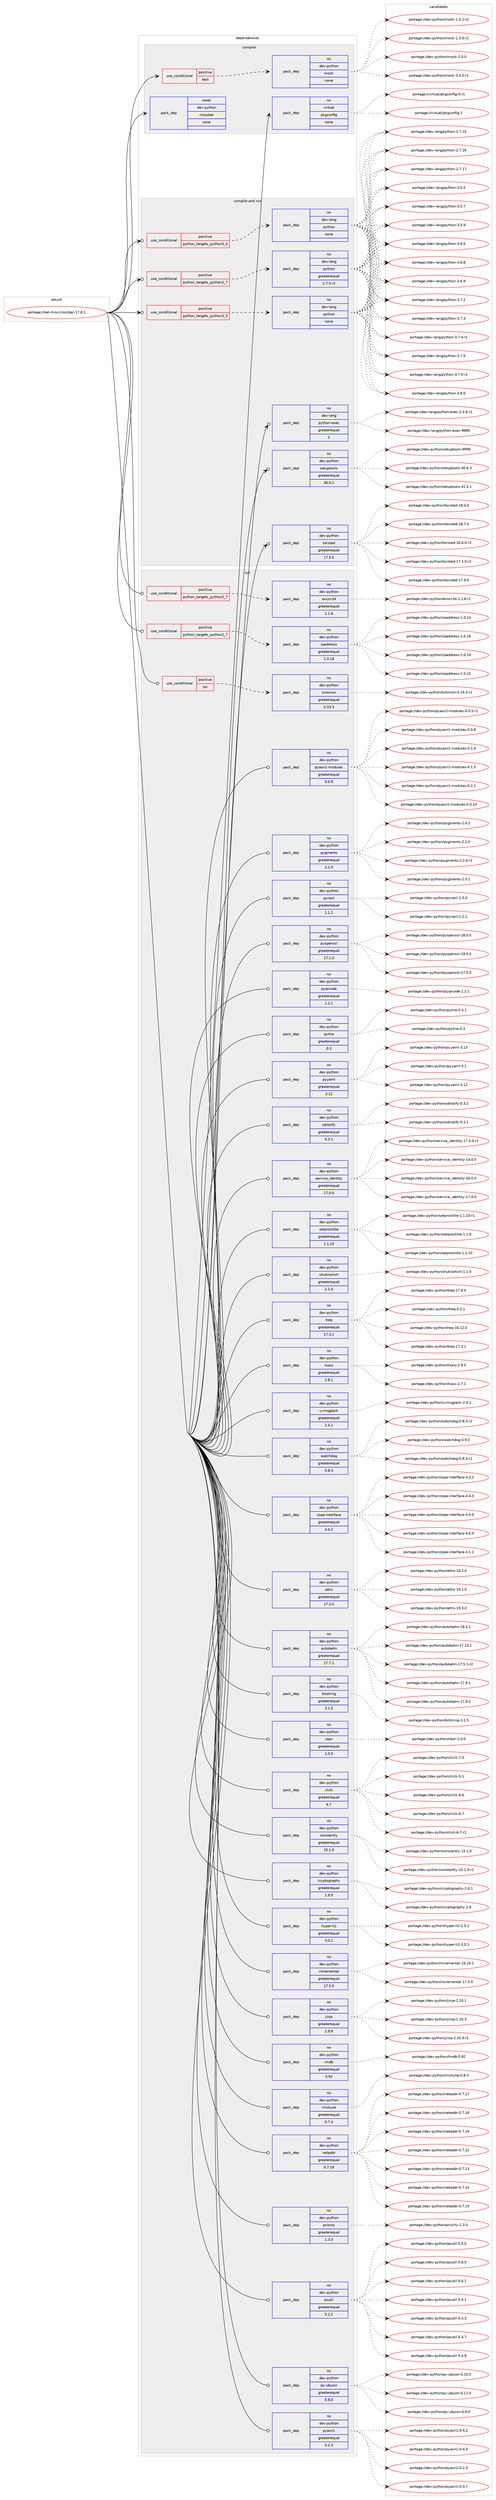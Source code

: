 digraph prolog {

# *************
# Graph options
# *************

newrank=true;
concentrate=true;
compound=true;
graph [rankdir=LR,fontname=Helvetica,fontsize=10,ranksep=1.5];#, ranksep=2.5, nodesep=0.2];
edge  [arrowhead=vee];
node  [fontname=Helvetica,fontsize=10];

# **********
# The ebuild
# **********

subgraph cluster_leftcol {
color=gray;
rank=same;
label=<<i>ebuild</i>>;
id [label="portage://net-misc/crossbar-17.8.1", color=red, width=4, href="../net-misc/crossbar-17.8.1.svg"];
}

# ****************
# The dependencies
# ****************

subgraph cluster_midcol {
color=gray;
label=<<i>dependencies</i>>;
subgraph cluster_compile {
fillcolor="#eeeeee";
style=filled;
label=<<i>compile</i>>;
subgraph cond91343 {
dependency364976 [label=<<TABLE BORDER="0" CELLBORDER="1" CELLSPACING="0" CELLPADDING="4"><TR><TD ROWSPAN="3" CELLPADDING="10">use_conditional</TD></TR><TR><TD>positive</TD></TR><TR><TD>test</TD></TR></TABLE>>, shape=none, color=red];
subgraph pack267543 {
dependency364977 [label=<<TABLE BORDER="0" CELLBORDER="1" CELLSPACING="0" CELLPADDING="4" WIDTH="220"><TR><TD ROWSPAN="6" CELLPADDING="30">pack_dep</TD></TR><TR><TD WIDTH="110">no</TD></TR><TR><TD>dev-python</TD></TR><TR><TD>mock</TD></TR><TR><TD>none</TD></TR><TR><TD></TD></TR></TABLE>>, shape=none, color=blue];
}
dependency364976:e -> dependency364977:w [weight=20,style="dashed",arrowhead="vee"];
}
id:e -> dependency364976:w [weight=20,style="solid",arrowhead="vee"];
subgraph pack267544 {
dependency364978 [label=<<TABLE BORDER="0" CELLBORDER="1" CELLSPACING="0" CELLPADDING="4" WIDTH="220"><TR><TD ROWSPAN="6" CELLPADDING="30">pack_dep</TD></TR><TR><TD WIDTH="110">no</TD></TR><TR><TD>virtual</TD></TR><TR><TD>pkgconfig</TD></TR><TR><TD>none</TD></TR><TR><TD></TD></TR></TABLE>>, shape=none, color=blue];
}
id:e -> dependency364978:w [weight=20,style="solid",arrowhead="vee"];
subgraph pack267545 {
dependency364979 [label=<<TABLE BORDER="0" CELLBORDER="1" CELLSPACING="0" CELLPADDING="4" WIDTH="220"><TR><TD ROWSPAN="6" CELLPADDING="30">pack_dep</TD></TR><TR><TD WIDTH="110">weak</TD></TR><TR><TD>dev-python</TD></TR><TR><TD>crossbar</TD></TR><TR><TD>none</TD></TR><TR><TD></TD></TR></TABLE>>, shape=none, color=blue];
}
id:e -> dependency364979:w [weight=20,style="solid",arrowhead="vee"];
}
subgraph cluster_compileandrun {
fillcolor="#eeeeee";
style=filled;
label=<<i>compile and run</i>>;
subgraph cond91344 {
dependency364980 [label=<<TABLE BORDER="0" CELLBORDER="1" CELLSPACING="0" CELLPADDING="4"><TR><TD ROWSPAN="3" CELLPADDING="10">use_conditional</TD></TR><TR><TD>positive</TD></TR><TR><TD>python_targets_python2_7</TD></TR></TABLE>>, shape=none, color=red];
subgraph pack267546 {
dependency364981 [label=<<TABLE BORDER="0" CELLBORDER="1" CELLSPACING="0" CELLPADDING="4" WIDTH="220"><TR><TD ROWSPAN="6" CELLPADDING="30">pack_dep</TD></TR><TR><TD WIDTH="110">no</TD></TR><TR><TD>dev-lang</TD></TR><TR><TD>python</TD></TR><TR><TD>greaterequal</TD></TR><TR><TD>2.7.5-r2</TD></TR></TABLE>>, shape=none, color=blue];
}
dependency364980:e -> dependency364981:w [weight=20,style="dashed",arrowhead="vee"];
}
id:e -> dependency364980:w [weight=20,style="solid",arrowhead="odotvee"];
subgraph cond91345 {
dependency364982 [label=<<TABLE BORDER="0" CELLBORDER="1" CELLSPACING="0" CELLPADDING="4"><TR><TD ROWSPAN="3" CELLPADDING="10">use_conditional</TD></TR><TR><TD>positive</TD></TR><TR><TD>python_targets_python3_5</TD></TR></TABLE>>, shape=none, color=red];
subgraph pack267547 {
dependency364983 [label=<<TABLE BORDER="0" CELLBORDER="1" CELLSPACING="0" CELLPADDING="4" WIDTH="220"><TR><TD ROWSPAN="6" CELLPADDING="30">pack_dep</TD></TR><TR><TD WIDTH="110">no</TD></TR><TR><TD>dev-lang</TD></TR><TR><TD>python</TD></TR><TR><TD>none</TD></TR><TR><TD></TD></TR></TABLE>>, shape=none, color=blue];
}
dependency364982:e -> dependency364983:w [weight=20,style="dashed",arrowhead="vee"];
}
id:e -> dependency364982:w [weight=20,style="solid",arrowhead="odotvee"];
subgraph cond91346 {
dependency364984 [label=<<TABLE BORDER="0" CELLBORDER="1" CELLSPACING="0" CELLPADDING="4"><TR><TD ROWSPAN="3" CELLPADDING="10">use_conditional</TD></TR><TR><TD>positive</TD></TR><TR><TD>python_targets_python3_6</TD></TR></TABLE>>, shape=none, color=red];
subgraph pack267548 {
dependency364985 [label=<<TABLE BORDER="0" CELLBORDER="1" CELLSPACING="0" CELLPADDING="4" WIDTH="220"><TR><TD ROWSPAN="6" CELLPADDING="30">pack_dep</TD></TR><TR><TD WIDTH="110">no</TD></TR><TR><TD>dev-lang</TD></TR><TR><TD>python</TD></TR><TR><TD>none</TD></TR><TR><TD></TD></TR></TABLE>>, shape=none, color=blue];
}
dependency364984:e -> dependency364985:w [weight=20,style="dashed",arrowhead="vee"];
}
id:e -> dependency364984:w [weight=20,style="solid",arrowhead="odotvee"];
subgraph pack267549 {
dependency364986 [label=<<TABLE BORDER="0" CELLBORDER="1" CELLSPACING="0" CELLPADDING="4" WIDTH="220"><TR><TD ROWSPAN="6" CELLPADDING="30">pack_dep</TD></TR><TR><TD WIDTH="110">no</TD></TR><TR><TD>dev-lang</TD></TR><TR><TD>python-exec</TD></TR><TR><TD>greaterequal</TD></TR><TR><TD>2</TD></TR></TABLE>>, shape=none, color=blue];
}
id:e -> dependency364986:w [weight=20,style="solid",arrowhead="odotvee"];
subgraph pack267550 {
dependency364987 [label=<<TABLE BORDER="0" CELLBORDER="1" CELLSPACING="0" CELLPADDING="4" WIDTH="220"><TR><TD ROWSPAN="6" CELLPADDING="30">pack_dep</TD></TR><TR><TD WIDTH="110">no</TD></TR><TR><TD>dev-python</TD></TR><TR><TD>setuptools</TD></TR><TR><TD>greaterequal</TD></TR><TR><TD>36.0.1</TD></TR></TABLE>>, shape=none, color=blue];
}
id:e -> dependency364987:w [weight=20,style="solid",arrowhead="odotvee"];
subgraph pack267551 {
dependency364988 [label=<<TABLE BORDER="0" CELLBORDER="1" CELLSPACING="0" CELLPADDING="4" WIDTH="220"><TR><TD ROWSPAN="6" CELLPADDING="30">pack_dep</TD></TR><TR><TD WIDTH="110">no</TD></TR><TR><TD>dev-python</TD></TR><TR><TD>twisted</TD></TR><TR><TD>greaterequal</TD></TR><TR><TD>17.5.0</TD></TR></TABLE>>, shape=none, color=blue];
}
id:e -> dependency364988:w [weight=20,style="solid",arrowhead="odotvee"];
}
subgraph cluster_run {
fillcolor="#eeeeee";
style=filled;
label=<<i>run</i>>;
subgraph cond91347 {
dependency364989 [label=<<TABLE BORDER="0" CELLBORDER="1" CELLSPACING="0" CELLPADDING="4"><TR><TD ROWSPAN="3" CELLPADDING="10">use_conditional</TD></TR><TR><TD>positive</TD></TR><TR><TD>python_targets_python2_7</TD></TR></TABLE>>, shape=none, color=red];
subgraph pack267552 {
dependency364990 [label=<<TABLE BORDER="0" CELLBORDER="1" CELLSPACING="0" CELLPADDING="4" WIDTH="220"><TR><TD ROWSPAN="6" CELLPADDING="30">pack_dep</TD></TR><TR><TD WIDTH="110">no</TD></TR><TR><TD>dev-python</TD></TR><TR><TD>enum34</TD></TR><TR><TD>greaterequal</TD></TR><TR><TD>1.1.6</TD></TR></TABLE>>, shape=none, color=blue];
}
dependency364989:e -> dependency364990:w [weight=20,style="dashed",arrowhead="vee"];
}
id:e -> dependency364989:w [weight=20,style="solid",arrowhead="odot"];
subgraph cond91348 {
dependency364991 [label=<<TABLE BORDER="0" CELLBORDER="1" CELLSPACING="0" CELLPADDING="4"><TR><TD ROWSPAN="3" CELLPADDING="10">use_conditional</TD></TR><TR><TD>positive</TD></TR><TR><TD>python_targets_python2_7</TD></TR></TABLE>>, shape=none, color=red];
subgraph pack267553 {
dependency364992 [label=<<TABLE BORDER="0" CELLBORDER="1" CELLSPACING="0" CELLPADDING="4" WIDTH="220"><TR><TD ROWSPAN="6" CELLPADDING="30">pack_dep</TD></TR><TR><TD WIDTH="110">no</TD></TR><TR><TD>dev-python</TD></TR><TR><TD>ipaddress</TD></TR><TR><TD>greaterequal</TD></TR><TR><TD>1.0.18</TD></TR></TABLE>>, shape=none, color=blue];
}
dependency364991:e -> dependency364992:w [weight=20,style="dashed",arrowhead="vee"];
}
id:e -> dependency364991:w [weight=20,style="solid",arrowhead="odot"];
subgraph cond91349 {
dependency364993 [label=<<TABLE BORDER="0" CELLBORDER="1" CELLSPACING="0" CELLPADDING="4"><TR><TD ROWSPAN="3" CELLPADDING="10">use_conditional</TD></TR><TR><TD>positive</TD></TR><TR><TD>tor</TD></TR></TABLE>>, shape=none, color=red];
subgraph pack267554 {
dependency364994 [label=<<TABLE BORDER="0" CELLBORDER="1" CELLSPACING="0" CELLPADDING="4" WIDTH="220"><TR><TD ROWSPAN="6" CELLPADDING="30">pack_dep</TD></TR><TR><TD WIDTH="110">no</TD></TR><TR><TD>dev-python</TD></TR><TR><TD>txtorcon</TD></TR><TR><TD>greaterequal</TD></TR><TR><TD>0.19.3</TD></TR></TABLE>>, shape=none, color=blue];
}
dependency364993:e -> dependency364994:w [weight=20,style="dashed",arrowhead="vee"];
}
id:e -> dependency364993:w [weight=20,style="solid",arrowhead="odot"];
subgraph pack267555 {
dependency364995 [label=<<TABLE BORDER="0" CELLBORDER="1" CELLSPACING="0" CELLPADDING="4" WIDTH="220"><TR><TD ROWSPAN="6" CELLPADDING="30">pack_dep</TD></TR><TR><TD WIDTH="110">no</TD></TR><TR><TD>dev-python</TD></TR><TR><TD>attrs</TD></TR><TR><TD>greaterequal</TD></TR><TR><TD>17.2.0</TD></TR></TABLE>>, shape=none, color=blue];
}
id:e -> dependency364995:w [weight=20,style="solid",arrowhead="odot"];
subgraph pack267556 {
dependency364996 [label=<<TABLE BORDER="0" CELLBORDER="1" CELLSPACING="0" CELLPADDING="4" WIDTH="220"><TR><TD ROWSPAN="6" CELLPADDING="30">pack_dep</TD></TR><TR><TD WIDTH="110">no</TD></TR><TR><TD>dev-python</TD></TR><TR><TD>autobahn</TD></TR><TR><TD>greaterequal</TD></TR><TR><TD>17.7.1</TD></TR></TABLE>>, shape=none, color=blue];
}
id:e -> dependency364996:w [weight=20,style="solid",arrowhead="odot"];
subgraph pack267557 {
dependency364997 [label=<<TABLE BORDER="0" CELLBORDER="1" CELLSPACING="0" CELLPADDING="4" WIDTH="220"><TR><TD ROWSPAN="6" CELLPADDING="30">pack_dep</TD></TR><TR><TD WIDTH="110">no</TD></TR><TR><TD>dev-python</TD></TR><TR><TD>bitstring</TD></TR><TR><TD>greaterequal</TD></TR><TR><TD>3.1.5</TD></TR></TABLE>>, shape=none, color=blue];
}
id:e -> dependency364997:w [weight=20,style="solid",arrowhead="odot"];
subgraph pack267558 {
dependency364998 [label=<<TABLE BORDER="0" CELLBORDER="1" CELLSPACING="0" CELLPADDING="4" WIDTH="220"><TR><TD ROWSPAN="6" CELLPADDING="30">pack_dep</TD></TR><TR><TD WIDTH="110">no</TD></TR><TR><TD>dev-python</TD></TR><TR><TD>cbor</TD></TR><TR><TD>greaterequal</TD></TR><TR><TD>1.0.0</TD></TR></TABLE>>, shape=none, color=blue];
}
id:e -> dependency364998:w [weight=20,style="solid",arrowhead="odot"];
subgraph pack267559 {
dependency364999 [label=<<TABLE BORDER="0" CELLBORDER="1" CELLSPACING="0" CELLPADDING="4" WIDTH="220"><TR><TD ROWSPAN="6" CELLPADDING="30">pack_dep</TD></TR><TR><TD WIDTH="110">no</TD></TR><TR><TD>dev-python</TD></TR><TR><TD>click</TD></TR><TR><TD>greaterequal</TD></TR><TR><TD>6.7</TD></TR></TABLE>>, shape=none, color=blue];
}
id:e -> dependency364999:w [weight=20,style="solid",arrowhead="odot"];
subgraph pack267560 {
dependency365000 [label=<<TABLE BORDER="0" CELLBORDER="1" CELLSPACING="0" CELLPADDING="4" WIDTH="220"><TR><TD ROWSPAN="6" CELLPADDING="30">pack_dep</TD></TR><TR><TD WIDTH="110">no</TD></TR><TR><TD>dev-python</TD></TR><TR><TD>constantly</TD></TR><TR><TD>greaterequal</TD></TR><TR><TD>15.1.0</TD></TR></TABLE>>, shape=none, color=blue];
}
id:e -> dependency365000:w [weight=20,style="solid",arrowhead="odot"];
subgraph pack267561 {
dependency365001 [label=<<TABLE BORDER="0" CELLBORDER="1" CELLSPACING="0" CELLPADDING="4" WIDTH="220"><TR><TD ROWSPAN="6" CELLPADDING="30">pack_dep</TD></TR><TR><TD WIDTH="110">no</TD></TR><TR><TD>dev-python</TD></TR><TR><TD>cryptography</TD></TR><TR><TD>greaterequal</TD></TR><TR><TD>1.9.0</TD></TR></TABLE>>, shape=none, color=blue];
}
id:e -> dependency365001:w [weight=20,style="solid",arrowhead="odot"];
subgraph pack267562 {
dependency365002 [label=<<TABLE BORDER="0" CELLBORDER="1" CELLSPACING="0" CELLPADDING="4" WIDTH="220"><TR><TD ROWSPAN="6" CELLPADDING="30">pack_dep</TD></TR><TR><TD WIDTH="110">no</TD></TR><TR><TD>dev-python</TD></TR><TR><TD>hyper-h2</TD></TR><TR><TD>greaterequal</TD></TR><TR><TD>3.0.1</TD></TR></TABLE>>, shape=none, color=blue];
}
id:e -> dependency365002:w [weight=20,style="solid",arrowhead="odot"];
subgraph pack267563 {
dependency365003 [label=<<TABLE BORDER="0" CELLBORDER="1" CELLSPACING="0" CELLPADDING="4" WIDTH="220"><TR><TD ROWSPAN="6" CELLPADDING="30">pack_dep</TD></TR><TR><TD WIDTH="110">no</TD></TR><TR><TD>dev-python</TD></TR><TR><TD>incremental</TD></TR><TR><TD>greaterequal</TD></TR><TR><TD>17.5.0</TD></TR></TABLE>>, shape=none, color=blue];
}
id:e -> dependency365003:w [weight=20,style="solid",arrowhead="odot"];
subgraph pack267564 {
dependency365004 [label=<<TABLE BORDER="0" CELLBORDER="1" CELLSPACING="0" CELLPADDING="4" WIDTH="220"><TR><TD ROWSPAN="6" CELLPADDING="30">pack_dep</TD></TR><TR><TD WIDTH="110">no</TD></TR><TR><TD>dev-python</TD></TR><TR><TD>jinja</TD></TR><TR><TD>greaterequal</TD></TR><TR><TD>2.9.6</TD></TR></TABLE>>, shape=none, color=blue];
}
id:e -> dependency365004:w [weight=20,style="solid",arrowhead="odot"];
subgraph pack267565 {
dependency365005 [label=<<TABLE BORDER="0" CELLBORDER="1" CELLSPACING="0" CELLPADDING="4" WIDTH="220"><TR><TD ROWSPAN="6" CELLPADDING="30">pack_dep</TD></TR><TR><TD WIDTH="110">no</TD></TR><TR><TD>dev-python</TD></TR><TR><TD>lmdb</TD></TR><TR><TD>greaterequal</TD></TR><TR><TD>0.92</TD></TR></TABLE>>, shape=none, color=blue];
}
id:e -> dependency365005:w [weight=20,style="solid",arrowhead="odot"];
subgraph pack267566 {
dependency365006 [label=<<TABLE BORDER="0" CELLBORDER="1" CELLSPACING="0" CELLPADDING="4" WIDTH="220"><TR><TD ROWSPAN="6" CELLPADDING="30">pack_dep</TD></TR><TR><TD WIDTH="110">no</TD></TR><TR><TD>dev-python</TD></TR><TR><TD>mistune</TD></TR><TR><TD>greaterequal</TD></TR><TR><TD>0.7.4</TD></TR></TABLE>>, shape=none, color=blue];
}
id:e -> dependency365006:w [weight=20,style="solid",arrowhead="odot"];
subgraph pack267567 {
dependency365007 [label=<<TABLE BORDER="0" CELLBORDER="1" CELLSPACING="0" CELLPADDING="4" WIDTH="220"><TR><TD ROWSPAN="6" CELLPADDING="30">pack_dep</TD></TR><TR><TD WIDTH="110">no</TD></TR><TR><TD>dev-python</TD></TR><TR><TD>netaddr</TD></TR><TR><TD>greaterequal</TD></TR><TR><TD>0.7.19</TD></TR></TABLE>>, shape=none, color=blue];
}
id:e -> dependency365007:w [weight=20,style="solid",arrowhead="odot"];
subgraph pack267568 {
dependency365008 [label=<<TABLE BORDER="0" CELLBORDER="1" CELLSPACING="0" CELLPADDING="4" WIDTH="220"><TR><TD ROWSPAN="6" CELLPADDING="30">pack_dep</TD></TR><TR><TD WIDTH="110">no</TD></TR><TR><TD>dev-python</TD></TR><TR><TD>priority</TD></TR><TR><TD>greaterequal</TD></TR><TR><TD>1.3.0</TD></TR></TABLE>>, shape=none, color=blue];
}
id:e -> dependency365008:w [weight=20,style="solid",arrowhead="odot"];
subgraph pack267569 {
dependency365009 [label=<<TABLE BORDER="0" CELLBORDER="1" CELLSPACING="0" CELLPADDING="4" WIDTH="220"><TR><TD ROWSPAN="6" CELLPADDING="30">pack_dep</TD></TR><TR><TD WIDTH="110">no</TD></TR><TR><TD>dev-python</TD></TR><TR><TD>psutil</TD></TR><TR><TD>greaterequal</TD></TR><TR><TD>5.2.2</TD></TR></TABLE>>, shape=none, color=blue];
}
id:e -> dependency365009:w [weight=20,style="solid",arrowhead="odot"];
subgraph pack267570 {
dependency365010 [label=<<TABLE BORDER="0" CELLBORDER="1" CELLSPACING="0" CELLPADDING="4" WIDTH="220"><TR><TD ROWSPAN="6" CELLPADDING="30">pack_dep</TD></TR><TR><TD WIDTH="110">no</TD></TR><TR><TD>dev-python</TD></TR><TR><TD>py-ubjson</TD></TR><TR><TD>greaterequal</TD></TR><TR><TD>0.9.0</TD></TR></TABLE>>, shape=none, color=blue];
}
id:e -> dependency365010:w [weight=20,style="solid",arrowhead="odot"];
subgraph pack267571 {
dependency365011 [label=<<TABLE BORDER="0" CELLBORDER="1" CELLSPACING="0" CELLPADDING="4" WIDTH="220"><TR><TD ROWSPAN="6" CELLPADDING="30">pack_dep</TD></TR><TR><TD WIDTH="110">no</TD></TR><TR><TD>dev-python</TD></TR><TR><TD>pyasn1</TD></TR><TR><TD>greaterequal</TD></TR><TR><TD>0.2.3</TD></TR></TABLE>>, shape=none, color=blue];
}
id:e -> dependency365011:w [weight=20,style="solid",arrowhead="odot"];
subgraph pack267572 {
dependency365012 [label=<<TABLE BORDER="0" CELLBORDER="1" CELLSPACING="0" CELLPADDING="4" WIDTH="220"><TR><TD ROWSPAN="6" CELLPADDING="30">pack_dep</TD></TR><TR><TD WIDTH="110">no</TD></TR><TR><TD>dev-python</TD></TR><TR><TD>pyasn1-modules</TD></TR><TR><TD>greaterequal</TD></TR><TR><TD>0.0.9</TD></TR></TABLE>>, shape=none, color=blue];
}
id:e -> dependency365012:w [weight=20,style="solid",arrowhead="odot"];
subgraph pack267573 {
dependency365013 [label=<<TABLE BORDER="0" CELLBORDER="1" CELLSPACING="0" CELLPADDING="4" WIDTH="220"><TR><TD ROWSPAN="6" CELLPADDING="30">pack_dep</TD></TR><TR><TD WIDTH="110">no</TD></TR><TR><TD>dev-python</TD></TR><TR><TD>pygments</TD></TR><TR><TD>greaterequal</TD></TR><TR><TD>2.2.0</TD></TR></TABLE>>, shape=none, color=blue];
}
id:e -> dependency365013:w [weight=20,style="solid",arrowhead="odot"];
subgraph pack267574 {
dependency365014 [label=<<TABLE BORDER="0" CELLBORDER="1" CELLSPACING="0" CELLPADDING="4" WIDTH="220"><TR><TD ROWSPAN="6" CELLPADDING="30">pack_dep</TD></TR><TR><TD WIDTH="110">no</TD></TR><TR><TD>dev-python</TD></TR><TR><TD>pynacl</TD></TR><TR><TD>greaterequal</TD></TR><TR><TD>1.1.2</TD></TR></TABLE>>, shape=none, color=blue];
}
id:e -> dependency365014:w [weight=20,style="solid",arrowhead="odot"];
subgraph pack267575 {
dependency365015 [label=<<TABLE BORDER="0" CELLBORDER="1" CELLSPACING="0" CELLPADDING="4" WIDTH="220"><TR><TD ROWSPAN="6" CELLPADDING="30">pack_dep</TD></TR><TR><TD WIDTH="110">no</TD></TR><TR><TD>dev-python</TD></TR><TR><TD>pyopenssl</TD></TR><TR><TD>greaterequal</TD></TR><TR><TD>17.1.0</TD></TR></TABLE>>, shape=none, color=blue];
}
id:e -> dependency365015:w [weight=20,style="solid",arrowhead="odot"];
subgraph pack267576 {
dependency365016 [label=<<TABLE BORDER="0" CELLBORDER="1" CELLSPACING="0" CELLPADDING="4" WIDTH="220"><TR><TD ROWSPAN="6" CELLPADDING="30">pack_dep</TD></TR><TR><TD WIDTH="110">no</TD></TR><TR><TD>dev-python</TD></TR><TR><TD>pyqrcode</TD></TR><TR><TD>greaterequal</TD></TR><TR><TD>1.2.1</TD></TR></TABLE>>, shape=none, color=blue];
}
id:e -> dependency365016:w [weight=20,style="solid",arrowhead="odot"];
subgraph pack267577 {
dependency365017 [label=<<TABLE BORDER="0" CELLBORDER="1" CELLSPACING="0" CELLPADDING="4" WIDTH="220"><TR><TD ROWSPAN="6" CELLPADDING="30">pack_dep</TD></TR><TR><TD WIDTH="110">no</TD></TR><TR><TD>dev-python</TD></TR><TR><TD>pytrie</TD></TR><TR><TD>greaterequal</TD></TR><TR><TD>0.3</TD></TR></TABLE>>, shape=none, color=blue];
}
id:e -> dependency365017:w [weight=20,style="solid",arrowhead="odot"];
subgraph pack267578 {
dependency365018 [label=<<TABLE BORDER="0" CELLBORDER="1" CELLSPACING="0" CELLPADDING="4" WIDTH="220"><TR><TD ROWSPAN="6" CELLPADDING="30">pack_dep</TD></TR><TR><TD WIDTH="110">no</TD></TR><TR><TD>dev-python</TD></TR><TR><TD>pyyaml</TD></TR><TR><TD>greaterequal</TD></TR><TR><TD>3.12</TD></TR></TABLE>>, shape=none, color=blue];
}
id:e -> dependency365018:w [weight=20,style="solid",arrowhead="odot"];
subgraph pack267579 {
dependency365019 [label=<<TABLE BORDER="0" CELLBORDER="1" CELLSPACING="0" CELLPADDING="4" WIDTH="220"><TR><TD ROWSPAN="6" CELLPADDING="30">pack_dep</TD></TR><TR><TD WIDTH="110">no</TD></TR><TR><TD>dev-python</TD></TR><TR><TD>sdnotify</TD></TR><TR><TD>greaterequal</TD></TR><TR><TD>0.3.1</TD></TR></TABLE>>, shape=none, color=blue];
}
id:e -> dependency365019:w [weight=20,style="solid",arrowhead="odot"];
subgraph pack267580 {
dependency365020 [label=<<TABLE BORDER="0" CELLBORDER="1" CELLSPACING="0" CELLPADDING="4" WIDTH="220"><TR><TD ROWSPAN="6" CELLPADDING="30">pack_dep</TD></TR><TR><TD WIDTH="110">no</TD></TR><TR><TD>dev-python</TD></TR><TR><TD>service_identity</TD></TR><TR><TD>greaterequal</TD></TR><TR><TD>17.0.0</TD></TR></TABLE>>, shape=none, color=blue];
}
id:e -> dependency365020:w [weight=20,style="solid",arrowhead="odot"];
subgraph pack267581 {
dependency365021 [label=<<TABLE BORDER="0" CELLBORDER="1" CELLSPACING="0" CELLPADDING="4" WIDTH="220"><TR><TD ROWSPAN="6" CELLPADDING="30">pack_dep</TD></TR><TR><TD WIDTH="110">no</TD></TR><TR><TD>dev-python</TD></TR><TR><TD>setproctitle</TD></TR><TR><TD>greaterequal</TD></TR><TR><TD>1.1.10</TD></TR></TABLE>>, shape=none, color=blue];
}
id:e -> dependency365021:w [weight=20,style="solid",arrowhead="odot"];
subgraph pack267582 {
dependency365022 [label=<<TABLE BORDER="0" CELLBORDER="1" CELLSPACING="0" CELLPADDING="4" WIDTH="220"><TR><TD ROWSPAN="6" CELLPADDING="30">pack_dep</TD></TR><TR><TD WIDTH="110">no</TD></TR><TR><TD>dev-python</TD></TR><TR><TD>shutilwhich</TD></TR><TR><TD>greaterequal</TD></TR><TR><TD>1.1.0</TD></TR></TABLE>>, shape=none, color=blue];
}
id:e -> dependency365022:w [weight=20,style="solid",arrowhead="odot"];
subgraph pack267583 {
dependency365023 [label=<<TABLE BORDER="0" CELLBORDER="1" CELLSPACING="0" CELLPADDING="4" WIDTH="220"><TR><TD ROWSPAN="6" CELLPADDING="30">pack_dep</TD></TR><TR><TD WIDTH="110">no</TD></TR><TR><TD>dev-python</TD></TR><TR><TD>treq</TD></TR><TR><TD>greaterequal</TD></TR><TR><TD>17.3.1</TD></TR></TABLE>>, shape=none, color=blue];
}
id:e -> dependency365023:w [weight=20,style="solid",arrowhead="odot"];
subgraph pack267584 {
dependency365024 [label=<<TABLE BORDER="0" CELLBORDER="1" CELLSPACING="0" CELLPADDING="4" WIDTH="220"><TR><TD ROWSPAN="6" CELLPADDING="30">pack_dep</TD></TR><TR><TD WIDTH="110">no</TD></TR><TR><TD>dev-python</TD></TR><TR><TD>txaio</TD></TR><TR><TD>greaterequal</TD></TR><TR><TD>2.8.1</TD></TR></TABLE>>, shape=none, color=blue];
}
id:e -> dependency365024:w [weight=20,style="solid",arrowhead="odot"];
subgraph pack267585 {
dependency365025 [label=<<TABLE BORDER="0" CELLBORDER="1" CELLSPACING="0" CELLPADDING="4" WIDTH="220"><TR><TD ROWSPAN="6" CELLPADDING="30">pack_dep</TD></TR><TR><TD WIDTH="110">no</TD></TR><TR><TD>dev-python</TD></TR><TR><TD>u-msgpack</TD></TR><TR><TD>greaterequal</TD></TR><TR><TD>2.4.1</TD></TR></TABLE>>, shape=none, color=blue];
}
id:e -> dependency365025:w [weight=20,style="solid",arrowhead="odot"];
subgraph pack267586 {
dependency365026 [label=<<TABLE BORDER="0" CELLBORDER="1" CELLSPACING="0" CELLPADDING="4" WIDTH="220"><TR><TD ROWSPAN="6" CELLPADDING="30">pack_dep</TD></TR><TR><TD WIDTH="110">no</TD></TR><TR><TD>dev-python</TD></TR><TR><TD>watchdog</TD></TR><TR><TD>greaterequal</TD></TR><TR><TD>0.8.3</TD></TR></TABLE>>, shape=none, color=blue];
}
id:e -> dependency365026:w [weight=20,style="solid",arrowhead="odot"];
subgraph pack267587 {
dependency365027 [label=<<TABLE BORDER="0" CELLBORDER="1" CELLSPACING="0" CELLPADDING="4" WIDTH="220"><TR><TD ROWSPAN="6" CELLPADDING="30">pack_dep</TD></TR><TR><TD WIDTH="110">no</TD></TR><TR><TD>dev-python</TD></TR><TR><TD>zope-interface</TD></TR><TR><TD>greaterequal</TD></TR><TR><TD>4.4.2</TD></TR></TABLE>>, shape=none, color=blue];
}
id:e -> dependency365027:w [weight=20,style="solid",arrowhead="odot"];
}
}

# **************
# The candidates
# **************

subgraph cluster_choices {
rank=same;
color=gray;
label=<<i>candidates</i>>;

subgraph choice267543 {
color=black;
nodesep=1;
choiceportage1001011184511212111610411111047109111991074549464846494511450 [label="portage://dev-python/mock-1.0.1-r2", color=red, width=4,href="../dev-python/mock-1.0.1-r2.svg"];
choiceportage1001011184511212111610411111047109111991074549465146484511450 [label="portage://dev-python/mock-1.3.0-r2", color=red, width=4,href="../dev-python/mock-1.3.0-r2.svg"];
choiceportage100101118451121211161041111104710911199107455046484648 [label="portage://dev-python/mock-2.0.0", color=red, width=4,href="../dev-python/mock-2.0.0.svg"];
choiceportage1001011184511212111610411111047109111991074551464846534511449 [label="portage://dev-python/mock-3.0.5-r1", color=red, width=4,href="../dev-python/mock-3.0.5-r1.svg"];
dependency364977:e -> choiceportage1001011184511212111610411111047109111991074549464846494511450:w [style=dotted,weight="100"];
dependency364977:e -> choiceportage1001011184511212111610411111047109111991074549465146484511450:w [style=dotted,weight="100"];
dependency364977:e -> choiceportage100101118451121211161041111104710911199107455046484648:w [style=dotted,weight="100"];
dependency364977:e -> choiceportage1001011184511212111610411111047109111991074551464846534511449:w [style=dotted,weight="100"];
}
subgraph choice267544 {
color=black;
nodesep=1;
choiceportage11810511411611797108471121071039911111010210510345484511449 [label="portage://virtual/pkgconfig-0-r1", color=red, width=4,href="../virtual/pkgconfig-0-r1.svg"];
choiceportage1181051141161179710847112107103991111101021051034549 [label="portage://virtual/pkgconfig-1", color=red, width=4,href="../virtual/pkgconfig-1.svg"];
dependency364978:e -> choiceportage11810511411611797108471121071039911111010210510345484511449:w [style=dotted,weight="100"];
dependency364978:e -> choiceportage1181051141161179710847112107103991111101021051034549:w [style=dotted,weight="100"];
}
subgraph choice267545 {
color=black;
nodesep=1;
}
subgraph choice267546 {
color=black;
nodesep=1;
choiceportage10010111845108971101034711212111610411111045504655464953 [label="portage://dev-lang/python-2.7.15", color=red, width=4,href="../dev-lang/python-2.7.15.svg"];
choiceportage10010111845108971101034711212111610411111045504655464954 [label="portage://dev-lang/python-2.7.16", color=red, width=4,href="../dev-lang/python-2.7.16.svg"];
choiceportage10010111845108971101034711212111610411111045504655464955 [label="portage://dev-lang/python-2.7.17", color=red, width=4,href="../dev-lang/python-2.7.17.svg"];
choiceportage100101118451089711010347112121116104111110455146534653 [label="portage://dev-lang/python-3.5.5", color=red, width=4,href="../dev-lang/python-3.5.5.svg"];
choiceportage100101118451089711010347112121116104111110455146534655 [label="portage://dev-lang/python-3.5.7", color=red, width=4,href="../dev-lang/python-3.5.7.svg"];
choiceportage100101118451089711010347112121116104111110455146534657 [label="portage://dev-lang/python-3.5.9", color=red, width=4,href="../dev-lang/python-3.5.9.svg"];
choiceportage100101118451089711010347112121116104111110455146544653 [label="portage://dev-lang/python-3.6.5", color=red, width=4,href="../dev-lang/python-3.6.5.svg"];
choiceportage100101118451089711010347112121116104111110455146544656 [label="portage://dev-lang/python-3.6.8", color=red, width=4,href="../dev-lang/python-3.6.8.svg"];
choiceportage100101118451089711010347112121116104111110455146544657 [label="portage://dev-lang/python-3.6.9", color=red, width=4,href="../dev-lang/python-3.6.9.svg"];
choiceportage100101118451089711010347112121116104111110455146554650 [label="portage://dev-lang/python-3.7.2", color=red, width=4,href="../dev-lang/python-3.7.2.svg"];
choiceportage100101118451089711010347112121116104111110455146554651 [label="portage://dev-lang/python-3.7.3", color=red, width=4,href="../dev-lang/python-3.7.3.svg"];
choiceportage1001011184510897110103471121211161041111104551465546524511449 [label="portage://dev-lang/python-3.7.4-r1", color=red, width=4,href="../dev-lang/python-3.7.4-r1.svg"];
choiceportage100101118451089711010347112121116104111110455146554653 [label="portage://dev-lang/python-3.7.5", color=red, width=4,href="../dev-lang/python-3.7.5.svg"];
choiceportage1001011184510897110103471121211161041111104551465546534511449 [label="portage://dev-lang/python-3.7.5-r1", color=red, width=4,href="../dev-lang/python-3.7.5-r1.svg"];
choiceportage100101118451089711010347112121116104111110455146564648 [label="portage://dev-lang/python-3.8.0", color=red, width=4,href="../dev-lang/python-3.8.0.svg"];
dependency364981:e -> choiceportage10010111845108971101034711212111610411111045504655464953:w [style=dotted,weight="100"];
dependency364981:e -> choiceportage10010111845108971101034711212111610411111045504655464954:w [style=dotted,weight="100"];
dependency364981:e -> choiceportage10010111845108971101034711212111610411111045504655464955:w [style=dotted,weight="100"];
dependency364981:e -> choiceportage100101118451089711010347112121116104111110455146534653:w [style=dotted,weight="100"];
dependency364981:e -> choiceportage100101118451089711010347112121116104111110455146534655:w [style=dotted,weight="100"];
dependency364981:e -> choiceportage100101118451089711010347112121116104111110455146534657:w [style=dotted,weight="100"];
dependency364981:e -> choiceportage100101118451089711010347112121116104111110455146544653:w [style=dotted,weight="100"];
dependency364981:e -> choiceportage100101118451089711010347112121116104111110455146544656:w [style=dotted,weight="100"];
dependency364981:e -> choiceportage100101118451089711010347112121116104111110455146544657:w [style=dotted,weight="100"];
dependency364981:e -> choiceportage100101118451089711010347112121116104111110455146554650:w [style=dotted,weight="100"];
dependency364981:e -> choiceportage100101118451089711010347112121116104111110455146554651:w [style=dotted,weight="100"];
dependency364981:e -> choiceportage1001011184510897110103471121211161041111104551465546524511449:w [style=dotted,weight="100"];
dependency364981:e -> choiceportage100101118451089711010347112121116104111110455146554653:w [style=dotted,weight="100"];
dependency364981:e -> choiceportage1001011184510897110103471121211161041111104551465546534511449:w [style=dotted,weight="100"];
dependency364981:e -> choiceportage100101118451089711010347112121116104111110455146564648:w [style=dotted,weight="100"];
}
subgraph choice267547 {
color=black;
nodesep=1;
choiceportage10010111845108971101034711212111610411111045504655464953 [label="portage://dev-lang/python-2.7.15", color=red, width=4,href="../dev-lang/python-2.7.15.svg"];
choiceportage10010111845108971101034711212111610411111045504655464954 [label="portage://dev-lang/python-2.7.16", color=red, width=4,href="../dev-lang/python-2.7.16.svg"];
choiceportage10010111845108971101034711212111610411111045504655464955 [label="portage://dev-lang/python-2.7.17", color=red, width=4,href="../dev-lang/python-2.7.17.svg"];
choiceportage100101118451089711010347112121116104111110455146534653 [label="portage://dev-lang/python-3.5.5", color=red, width=4,href="../dev-lang/python-3.5.5.svg"];
choiceportage100101118451089711010347112121116104111110455146534655 [label="portage://dev-lang/python-3.5.7", color=red, width=4,href="../dev-lang/python-3.5.7.svg"];
choiceportage100101118451089711010347112121116104111110455146534657 [label="portage://dev-lang/python-3.5.9", color=red, width=4,href="../dev-lang/python-3.5.9.svg"];
choiceportage100101118451089711010347112121116104111110455146544653 [label="portage://dev-lang/python-3.6.5", color=red, width=4,href="../dev-lang/python-3.6.5.svg"];
choiceportage100101118451089711010347112121116104111110455146544656 [label="portage://dev-lang/python-3.6.8", color=red, width=4,href="../dev-lang/python-3.6.8.svg"];
choiceportage100101118451089711010347112121116104111110455146544657 [label="portage://dev-lang/python-3.6.9", color=red, width=4,href="../dev-lang/python-3.6.9.svg"];
choiceportage100101118451089711010347112121116104111110455146554650 [label="portage://dev-lang/python-3.7.2", color=red, width=4,href="../dev-lang/python-3.7.2.svg"];
choiceportage100101118451089711010347112121116104111110455146554651 [label="portage://dev-lang/python-3.7.3", color=red, width=4,href="../dev-lang/python-3.7.3.svg"];
choiceportage1001011184510897110103471121211161041111104551465546524511449 [label="portage://dev-lang/python-3.7.4-r1", color=red, width=4,href="../dev-lang/python-3.7.4-r1.svg"];
choiceportage100101118451089711010347112121116104111110455146554653 [label="portage://dev-lang/python-3.7.5", color=red, width=4,href="../dev-lang/python-3.7.5.svg"];
choiceportage1001011184510897110103471121211161041111104551465546534511449 [label="portage://dev-lang/python-3.7.5-r1", color=red, width=4,href="../dev-lang/python-3.7.5-r1.svg"];
choiceportage100101118451089711010347112121116104111110455146564648 [label="portage://dev-lang/python-3.8.0", color=red, width=4,href="../dev-lang/python-3.8.0.svg"];
dependency364983:e -> choiceportage10010111845108971101034711212111610411111045504655464953:w [style=dotted,weight="100"];
dependency364983:e -> choiceportage10010111845108971101034711212111610411111045504655464954:w [style=dotted,weight="100"];
dependency364983:e -> choiceportage10010111845108971101034711212111610411111045504655464955:w [style=dotted,weight="100"];
dependency364983:e -> choiceportage100101118451089711010347112121116104111110455146534653:w [style=dotted,weight="100"];
dependency364983:e -> choiceportage100101118451089711010347112121116104111110455146534655:w [style=dotted,weight="100"];
dependency364983:e -> choiceportage100101118451089711010347112121116104111110455146534657:w [style=dotted,weight="100"];
dependency364983:e -> choiceportage100101118451089711010347112121116104111110455146544653:w [style=dotted,weight="100"];
dependency364983:e -> choiceportage100101118451089711010347112121116104111110455146544656:w [style=dotted,weight="100"];
dependency364983:e -> choiceportage100101118451089711010347112121116104111110455146544657:w [style=dotted,weight="100"];
dependency364983:e -> choiceportage100101118451089711010347112121116104111110455146554650:w [style=dotted,weight="100"];
dependency364983:e -> choiceportage100101118451089711010347112121116104111110455146554651:w [style=dotted,weight="100"];
dependency364983:e -> choiceportage1001011184510897110103471121211161041111104551465546524511449:w [style=dotted,weight="100"];
dependency364983:e -> choiceportage100101118451089711010347112121116104111110455146554653:w [style=dotted,weight="100"];
dependency364983:e -> choiceportage1001011184510897110103471121211161041111104551465546534511449:w [style=dotted,weight="100"];
dependency364983:e -> choiceportage100101118451089711010347112121116104111110455146564648:w [style=dotted,weight="100"];
}
subgraph choice267548 {
color=black;
nodesep=1;
choiceportage10010111845108971101034711212111610411111045504655464953 [label="portage://dev-lang/python-2.7.15", color=red, width=4,href="../dev-lang/python-2.7.15.svg"];
choiceportage10010111845108971101034711212111610411111045504655464954 [label="portage://dev-lang/python-2.7.16", color=red, width=4,href="../dev-lang/python-2.7.16.svg"];
choiceportage10010111845108971101034711212111610411111045504655464955 [label="portage://dev-lang/python-2.7.17", color=red, width=4,href="../dev-lang/python-2.7.17.svg"];
choiceportage100101118451089711010347112121116104111110455146534653 [label="portage://dev-lang/python-3.5.5", color=red, width=4,href="../dev-lang/python-3.5.5.svg"];
choiceportage100101118451089711010347112121116104111110455146534655 [label="portage://dev-lang/python-3.5.7", color=red, width=4,href="../dev-lang/python-3.5.7.svg"];
choiceportage100101118451089711010347112121116104111110455146534657 [label="portage://dev-lang/python-3.5.9", color=red, width=4,href="../dev-lang/python-3.5.9.svg"];
choiceportage100101118451089711010347112121116104111110455146544653 [label="portage://dev-lang/python-3.6.5", color=red, width=4,href="../dev-lang/python-3.6.5.svg"];
choiceportage100101118451089711010347112121116104111110455146544656 [label="portage://dev-lang/python-3.6.8", color=red, width=4,href="../dev-lang/python-3.6.8.svg"];
choiceportage100101118451089711010347112121116104111110455146544657 [label="portage://dev-lang/python-3.6.9", color=red, width=4,href="../dev-lang/python-3.6.9.svg"];
choiceportage100101118451089711010347112121116104111110455146554650 [label="portage://dev-lang/python-3.7.2", color=red, width=4,href="../dev-lang/python-3.7.2.svg"];
choiceportage100101118451089711010347112121116104111110455146554651 [label="portage://dev-lang/python-3.7.3", color=red, width=4,href="../dev-lang/python-3.7.3.svg"];
choiceportage1001011184510897110103471121211161041111104551465546524511449 [label="portage://dev-lang/python-3.7.4-r1", color=red, width=4,href="../dev-lang/python-3.7.4-r1.svg"];
choiceportage100101118451089711010347112121116104111110455146554653 [label="portage://dev-lang/python-3.7.5", color=red, width=4,href="../dev-lang/python-3.7.5.svg"];
choiceportage1001011184510897110103471121211161041111104551465546534511449 [label="portage://dev-lang/python-3.7.5-r1", color=red, width=4,href="../dev-lang/python-3.7.5-r1.svg"];
choiceportage100101118451089711010347112121116104111110455146564648 [label="portage://dev-lang/python-3.8.0", color=red, width=4,href="../dev-lang/python-3.8.0.svg"];
dependency364985:e -> choiceportage10010111845108971101034711212111610411111045504655464953:w [style=dotted,weight="100"];
dependency364985:e -> choiceportage10010111845108971101034711212111610411111045504655464954:w [style=dotted,weight="100"];
dependency364985:e -> choiceportage10010111845108971101034711212111610411111045504655464955:w [style=dotted,weight="100"];
dependency364985:e -> choiceportage100101118451089711010347112121116104111110455146534653:w [style=dotted,weight="100"];
dependency364985:e -> choiceportage100101118451089711010347112121116104111110455146534655:w [style=dotted,weight="100"];
dependency364985:e -> choiceportage100101118451089711010347112121116104111110455146534657:w [style=dotted,weight="100"];
dependency364985:e -> choiceportage100101118451089711010347112121116104111110455146544653:w [style=dotted,weight="100"];
dependency364985:e -> choiceportage100101118451089711010347112121116104111110455146544656:w [style=dotted,weight="100"];
dependency364985:e -> choiceportage100101118451089711010347112121116104111110455146544657:w [style=dotted,weight="100"];
dependency364985:e -> choiceportage100101118451089711010347112121116104111110455146554650:w [style=dotted,weight="100"];
dependency364985:e -> choiceportage100101118451089711010347112121116104111110455146554651:w [style=dotted,weight="100"];
dependency364985:e -> choiceportage1001011184510897110103471121211161041111104551465546524511449:w [style=dotted,weight="100"];
dependency364985:e -> choiceportage100101118451089711010347112121116104111110455146554653:w [style=dotted,weight="100"];
dependency364985:e -> choiceportage1001011184510897110103471121211161041111104551465546534511449:w [style=dotted,weight="100"];
dependency364985:e -> choiceportage100101118451089711010347112121116104111110455146564648:w [style=dotted,weight="100"];
}
subgraph choice267549 {
color=black;
nodesep=1;
choiceportage10010111845108971101034711212111610411111045101120101994550465246544511449 [label="portage://dev-lang/python-exec-2.4.6-r1", color=red, width=4,href="../dev-lang/python-exec-2.4.6-r1.svg"];
choiceportage10010111845108971101034711212111610411111045101120101994557575757 [label="portage://dev-lang/python-exec-9999", color=red, width=4,href="../dev-lang/python-exec-9999.svg"];
dependency364986:e -> choiceportage10010111845108971101034711212111610411111045101120101994550465246544511449:w [style=dotted,weight="100"];
dependency364986:e -> choiceportage10010111845108971101034711212111610411111045101120101994557575757:w [style=dotted,weight="100"];
}
subgraph choice267550 {
color=black;
nodesep=1;
choiceportage100101118451121211161041111104711510111611711211611111110811545524846544651 [label="portage://dev-python/setuptools-40.6.3", color=red, width=4,href="../dev-python/setuptools-40.6.3.svg"];
choiceportage100101118451121211161041111104711510111611711211611111110811545524946534649 [label="portage://dev-python/setuptools-41.5.1", color=red, width=4,href="../dev-python/setuptools-41.5.1.svg"];
choiceportage10010111845112121116104111110471151011161171121161111111081154557575757 [label="portage://dev-python/setuptools-9999", color=red, width=4,href="../dev-python/setuptools-9999.svg"];
dependency364987:e -> choiceportage100101118451121211161041111104711510111611711211611111110811545524846544651:w [style=dotted,weight="100"];
dependency364987:e -> choiceportage100101118451121211161041111104711510111611711211611111110811545524946534649:w [style=dotted,weight="100"];
dependency364987:e -> choiceportage10010111845112121116104111110471151011161171121161111111081154557575757:w [style=dotted,weight="100"];
}
subgraph choice267551 {
color=black;
nodesep=1;
choiceportage1001011184511212111610411111047116119105115116101100454954465446484511451 [label="portage://dev-python/twisted-16.6.0-r3", color=red, width=4,href="../dev-python/twisted-16.6.0-r3.svg"];
choiceportage1001011184511212111610411111047116119105115116101100454955464946484511450 [label="portage://dev-python/twisted-17.1.0-r2", color=red, width=4,href="../dev-python/twisted-17.1.0-r2.svg"];
choiceportage100101118451121211161041111104711611910511511610110045495546574648 [label="portage://dev-python/twisted-17.9.0", color=red, width=4,href="../dev-python/twisted-17.9.0.svg"];
choiceportage100101118451121211161041111104711611910511511610110045495646524648 [label="portage://dev-python/twisted-18.4.0", color=red, width=4,href="../dev-python/twisted-18.4.0.svg"];
choiceportage100101118451121211161041111104711611910511511610110045495646554648 [label="portage://dev-python/twisted-18.7.0", color=red, width=4,href="../dev-python/twisted-18.7.0.svg"];
dependency364988:e -> choiceportage1001011184511212111610411111047116119105115116101100454954465446484511451:w [style=dotted,weight="100"];
dependency364988:e -> choiceportage1001011184511212111610411111047116119105115116101100454955464946484511450:w [style=dotted,weight="100"];
dependency364988:e -> choiceportage100101118451121211161041111104711611910511511610110045495546574648:w [style=dotted,weight="100"];
dependency364988:e -> choiceportage100101118451121211161041111104711611910511511610110045495646524648:w [style=dotted,weight="100"];
dependency364988:e -> choiceportage100101118451121211161041111104711611910511511610110045495646554648:w [style=dotted,weight="100"];
}
subgraph choice267552 {
color=black;
nodesep=1;
choiceportage100101118451121211161041111104710111011710951524549464946544511449 [label="portage://dev-python/enum34-1.1.6-r1", color=red, width=4,href="../dev-python/enum34-1.1.6-r1.svg"];
dependency364990:e -> choiceportage100101118451121211161041111104710111011710951524549464946544511449:w [style=dotted,weight="100"];
}
subgraph choice267553 {
color=black;
nodesep=1;
choiceportage10010111845112121116104111110471051129710010011410111511545494648464952 [label="portage://dev-python/ipaddress-1.0.14", color=red, width=4,href="../dev-python/ipaddress-1.0.14.svg"];
choiceportage10010111845112121116104111110471051129710010011410111511545494648464956 [label="portage://dev-python/ipaddress-1.0.18", color=red, width=4,href="../dev-python/ipaddress-1.0.18.svg"];
choiceportage10010111845112121116104111110471051129710010011410111511545494648464957 [label="portage://dev-python/ipaddress-1.0.19", color=red, width=4,href="../dev-python/ipaddress-1.0.19.svg"];
choiceportage10010111845112121116104111110471051129710010011410111511545494648465050 [label="portage://dev-python/ipaddress-1.0.22", color=red, width=4,href="../dev-python/ipaddress-1.0.22.svg"];
dependency364992:e -> choiceportage10010111845112121116104111110471051129710010011410111511545494648464952:w [style=dotted,weight="100"];
dependency364992:e -> choiceportage10010111845112121116104111110471051129710010011410111511545494648464956:w [style=dotted,weight="100"];
dependency364992:e -> choiceportage10010111845112121116104111110471051129710010011410111511545494648464957:w [style=dotted,weight="100"];
dependency364992:e -> choiceportage10010111845112121116104111110471051129710010011410111511545494648465050:w [style=dotted,weight="100"];
}
subgraph choice267554 {
color=black;
nodesep=1;
choiceportage100101118451121211161041111104711612011611111499111110454846495746514511449 [label="portage://dev-python/txtorcon-0.19.3-r1", color=red, width=4,href="../dev-python/txtorcon-0.19.3-r1.svg"];
dependency364994:e -> choiceportage100101118451121211161041111104711612011611111499111110454846495746514511449:w [style=dotted,weight="100"];
}
subgraph choice267555 {
color=black;
nodesep=1;
choiceportage10010111845112121116104111110479711611611411545495646504648 [label="portage://dev-python/attrs-18.2.0", color=red, width=4,href="../dev-python/attrs-18.2.0.svg"];
choiceportage10010111845112121116104111110479711611611411545495746494648 [label="portage://dev-python/attrs-19.1.0", color=red, width=4,href="../dev-python/attrs-19.1.0.svg"];
choiceportage10010111845112121116104111110479711611611411545495746514648 [label="portage://dev-python/attrs-19.3.0", color=red, width=4,href="../dev-python/attrs-19.3.0.svg"];
dependency364995:e -> choiceportage10010111845112121116104111110479711611611411545495646504648:w [style=dotted,weight="100"];
dependency364995:e -> choiceportage10010111845112121116104111110479711611611411545495746494648:w [style=dotted,weight="100"];
dependency364995:e -> choiceportage10010111845112121116104111110479711611611411545495746514648:w [style=dotted,weight="100"];
}
subgraph choice267556 {
color=black;
nodesep=1;
choiceportage10010111845112121116104111110479711711611198971041104549554649484649 [label="portage://dev-python/autobahn-17.10.1", color=red, width=4,href="../dev-python/autobahn-17.10.1.svg"];
choiceportage1001011184511212111610411111047971171161119897104110454955465346494511450 [label="portage://dev-python/autobahn-17.5.1-r2", color=red, width=4,href="../dev-python/autobahn-17.5.1-r2.svg"];
choiceportage100101118451121211161041111104797117116111989710411045495546574649 [label="portage://dev-python/autobahn-17.9.1", color=red, width=4,href="../dev-python/autobahn-17.9.1.svg"];
choiceportage100101118451121211161041111104797117116111989710411045495546574650 [label="portage://dev-python/autobahn-17.9.2", color=red, width=4,href="../dev-python/autobahn-17.9.2.svg"];
choiceportage100101118451121211161041111104797117116111989710411045495646514649 [label="portage://dev-python/autobahn-18.3.1", color=red, width=4,href="../dev-python/autobahn-18.3.1.svg"];
dependency364996:e -> choiceportage10010111845112121116104111110479711711611198971041104549554649484649:w [style=dotted,weight="100"];
dependency364996:e -> choiceportage1001011184511212111610411111047971171161119897104110454955465346494511450:w [style=dotted,weight="100"];
dependency364996:e -> choiceportage100101118451121211161041111104797117116111989710411045495546574649:w [style=dotted,weight="100"];
dependency364996:e -> choiceportage100101118451121211161041111104797117116111989710411045495546574650:w [style=dotted,weight="100"];
dependency364996:e -> choiceportage100101118451121211161041111104797117116111989710411045495646514649:w [style=dotted,weight="100"];
}
subgraph choice267557 {
color=black;
nodesep=1;
choiceportage100101118451121211161041111104798105116115116114105110103455146494653 [label="portage://dev-python/bitstring-3.1.5", color=red, width=4,href="../dev-python/bitstring-3.1.5.svg"];
dependency364997:e -> choiceportage100101118451121211161041111104798105116115116114105110103455146494653:w [style=dotted,weight="100"];
}
subgraph choice267558 {
color=black;
nodesep=1;
choiceportage10010111845112121116104111110479998111114454946484648 [label="portage://dev-python/cbor-1.0.0", color=red, width=4,href="../dev-python/cbor-1.0.0.svg"];
dependency364998:e -> choiceportage10010111845112121116104111110479998111114454946484648:w [style=dotted,weight="100"];
}
subgraph choice267559 {
color=black;
nodesep=1;
choiceportage1001011184511212111610411111047991081059910745534649 [label="portage://dev-python/click-5.1", color=red, width=4,href="../dev-python/click-5.1.svg"];
choiceportage1001011184511212111610411111047991081059910745544654 [label="portage://dev-python/click-6.6", color=red, width=4,href="../dev-python/click-6.6.svg"];
choiceportage1001011184511212111610411111047991081059910745544655 [label="portage://dev-python/click-6.7", color=red, width=4,href="../dev-python/click-6.7.svg"];
choiceportage10010111845112121116104111110479910810599107455446554511449 [label="portage://dev-python/click-6.7-r1", color=red, width=4,href="../dev-python/click-6.7-r1.svg"];
choiceportage1001011184511212111610411111047991081059910745554648 [label="portage://dev-python/click-7.0", color=red, width=4,href="../dev-python/click-7.0.svg"];
dependency364999:e -> choiceportage1001011184511212111610411111047991081059910745534649:w [style=dotted,weight="100"];
dependency364999:e -> choiceportage1001011184511212111610411111047991081059910745544654:w [style=dotted,weight="100"];
dependency364999:e -> choiceportage1001011184511212111610411111047991081059910745544655:w [style=dotted,weight="100"];
dependency364999:e -> choiceportage10010111845112121116104111110479910810599107455446554511449:w [style=dotted,weight="100"];
dependency364999:e -> choiceportage1001011184511212111610411111047991081059910745554648:w [style=dotted,weight="100"];
}
subgraph choice267560 {
color=black;
nodesep=1;
choiceportage1001011184511212111610411111047991111101151169711011610812145495346494648 [label="portage://dev-python/constantly-15.1.0", color=red, width=4,href="../dev-python/constantly-15.1.0.svg"];
choiceportage10010111845112121116104111110479911111011511697110116108121454953464946484511449 [label="portage://dev-python/constantly-15.1.0-r1", color=red, width=4,href="../dev-python/constantly-15.1.0-r1.svg"];
dependency365000:e -> choiceportage1001011184511212111610411111047991111101151169711011610812145495346494648:w [style=dotted,weight="100"];
dependency365000:e -> choiceportage10010111845112121116104111110479911111011511697110116108121454953464946484511449:w [style=dotted,weight="100"];
}
subgraph choice267561 {
color=black;
nodesep=1;
choiceportage10010111845112121116104111110479911412111211611110311497112104121455046544649 [label="portage://dev-python/cryptography-2.6.1", color=red, width=4,href="../dev-python/cryptography-2.6.1.svg"];
choiceportage1001011184511212111610411111047991141211121161111031149711210412145504656 [label="portage://dev-python/cryptography-2.8", color=red, width=4,href="../dev-python/cryptography-2.8.svg"];
dependency365001:e -> choiceportage10010111845112121116104111110479911412111211611110311497112104121455046544649:w [style=dotted,weight="100"];
dependency365001:e -> choiceportage1001011184511212111610411111047991141211121161111031149711210412145504656:w [style=dotted,weight="100"];
}
subgraph choice267562 {
color=black;
nodesep=1;
choiceportage10010111845112121116104111110471041211121011144510450455046534649 [label="portage://dev-python/hyper-h2-2.5.1", color=red, width=4,href="../dev-python/hyper-h2-2.5.1.svg"];
choiceportage10010111845112121116104111110471041211121011144510450455146484649 [label="portage://dev-python/hyper-h2-3.0.1", color=red, width=4,href="../dev-python/hyper-h2-3.0.1.svg"];
dependency365002:e -> choiceportage10010111845112121116104111110471041211121011144510450455046534649:w [style=dotted,weight="100"];
dependency365002:e -> choiceportage10010111845112121116104111110471041211121011144510450455146484649:w [style=dotted,weight="100"];
}
subgraph choice267563 {
color=black;
nodesep=1;
choiceportage100101118451121211161041111104710511099114101109101110116971084549544649484649 [label="portage://dev-python/incremental-16.10.1", color=red, width=4,href="../dev-python/incremental-16.10.1.svg"];
choiceportage1001011184511212111610411111047105110991141011091011101169710845495546534648 [label="portage://dev-python/incremental-17.5.0", color=red, width=4,href="../dev-python/incremental-17.5.0.svg"];
dependency365003:e -> choiceportage100101118451121211161041111104710511099114101109101110116971084549544649484649:w [style=dotted,weight="100"];
dependency365003:e -> choiceportage1001011184511212111610411111047105110991141011091011101169710845495546534648:w [style=dotted,weight="100"];
}
subgraph choice267564 {
color=black;
nodesep=1;
choiceportage10010111845112121116104111110471061051101069745504649484649 [label="portage://dev-python/jinja-2.10.1", color=red, width=4,href="../dev-python/jinja-2.10.1.svg"];
choiceportage10010111845112121116104111110471061051101069745504649484651 [label="portage://dev-python/jinja-2.10.3", color=red, width=4,href="../dev-python/jinja-2.10.3.svg"];
choiceportage100101118451121211161041111104710610511010697455046494846514511449 [label="portage://dev-python/jinja-2.10.3-r1", color=red, width=4,href="../dev-python/jinja-2.10.3-r1.svg"];
dependency365004:e -> choiceportage10010111845112121116104111110471061051101069745504649484649:w [style=dotted,weight="100"];
dependency365004:e -> choiceportage10010111845112121116104111110471061051101069745504649484651:w [style=dotted,weight="100"];
dependency365004:e -> choiceportage100101118451121211161041111104710610511010697455046494846514511449:w [style=dotted,weight="100"];
}
subgraph choice267565 {
color=black;
nodesep=1;
choiceportage1001011184511212111610411111047108109100984548465750 [label="portage://dev-python/lmdb-0.92", color=red, width=4,href="../dev-python/lmdb-0.92.svg"];
dependency365005:e -> choiceportage1001011184511212111610411111047108109100984548465750:w [style=dotted,weight="100"];
}
subgraph choice267566 {
color=black;
nodesep=1;
choiceportage1001011184511212111610411111047109105115116117110101454846564651 [label="portage://dev-python/mistune-0.8.3", color=red, width=4,href="../dev-python/mistune-0.8.3.svg"];
dependency365006:e -> choiceportage1001011184511212111610411111047109105115116117110101454846564651:w [style=dotted,weight="100"];
}
subgraph choice267567 {
color=black;
nodesep=1;
choiceportage10010111845112121116104111110471101011169710010011445484655464950 [label="portage://dev-python/netaddr-0.7.12", color=red, width=4,href="../dev-python/netaddr-0.7.12.svg"];
choiceportage10010111845112121116104111110471101011169710010011445484655464951 [label="portage://dev-python/netaddr-0.7.13", color=red, width=4,href="../dev-python/netaddr-0.7.13.svg"];
choiceportage10010111845112121116104111110471101011169710010011445484655464952 [label="portage://dev-python/netaddr-0.7.14", color=red, width=4,href="../dev-python/netaddr-0.7.14.svg"];
choiceportage10010111845112121116104111110471101011169710010011445484655464953 [label="portage://dev-python/netaddr-0.7.15", color=red, width=4,href="../dev-python/netaddr-0.7.15.svg"];
choiceportage10010111845112121116104111110471101011169710010011445484655464955 [label="portage://dev-python/netaddr-0.7.17", color=red, width=4,href="../dev-python/netaddr-0.7.17.svg"];
choiceportage10010111845112121116104111110471101011169710010011445484655464956 [label="portage://dev-python/netaddr-0.7.18", color=red, width=4,href="../dev-python/netaddr-0.7.18.svg"];
choiceportage10010111845112121116104111110471101011169710010011445484655464957 [label="portage://dev-python/netaddr-0.7.19", color=red, width=4,href="../dev-python/netaddr-0.7.19.svg"];
dependency365007:e -> choiceportage10010111845112121116104111110471101011169710010011445484655464950:w [style=dotted,weight="100"];
dependency365007:e -> choiceportage10010111845112121116104111110471101011169710010011445484655464951:w [style=dotted,weight="100"];
dependency365007:e -> choiceportage10010111845112121116104111110471101011169710010011445484655464952:w [style=dotted,weight="100"];
dependency365007:e -> choiceportage10010111845112121116104111110471101011169710010011445484655464953:w [style=dotted,weight="100"];
dependency365007:e -> choiceportage10010111845112121116104111110471101011169710010011445484655464955:w [style=dotted,weight="100"];
dependency365007:e -> choiceportage10010111845112121116104111110471101011169710010011445484655464956:w [style=dotted,weight="100"];
dependency365007:e -> choiceportage10010111845112121116104111110471101011169710010011445484655464957:w [style=dotted,weight="100"];
}
subgraph choice267568 {
color=black;
nodesep=1;
choiceportage1001011184511212111610411111047112114105111114105116121454946514648 [label="portage://dev-python/priority-1.3.0", color=red, width=4,href="../dev-python/priority-1.3.0.svg"];
dependency365008:e -> choiceportage1001011184511212111610411111047112114105111114105116121454946514648:w [style=dotted,weight="100"];
}
subgraph choice267569 {
color=black;
nodesep=1;
choiceportage1001011184511212111610411111047112115117116105108455346524649 [label="portage://dev-python/psutil-5.4.1", color=red, width=4,href="../dev-python/psutil-5.4.1.svg"];
choiceportage1001011184511212111610411111047112115117116105108455346524651 [label="portage://dev-python/psutil-5.4.3", color=red, width=4,href="../dev-python/psutil-5.4.3.svg"];
choiceportage1001011184511212111610411111047112115117116105108455346524655 [label="portage://dev-python/psutil-5.4.7", color=red, width=4,href="../dev-python/psutil-5.4.7.svg"];
choiceportage1001011184511212111610411111047112115117116105108455346524656 [label="portage://dev-python/psutil-5.4.8", color=red, width=4,href="../dev-python/psutil-5.4.8.svg"];
choiceportage1001011184511212111610411111047112115117116105108455346534648 [label="portage://dev-python/psutil-5.5.0", color=red, width=4,href="../dev-python/psutil-5.5.0.svg"];
choiceportage1001011184511212111610411111047112115117116105108455346544648 [label="portage://dev-python/psutil-5.6.0", color=red, width=4,href="../dev-python/psutil-5.6.0.svg"];
choiceportage1001011184511212111610411111047112115117116105108455346544649 [label="portage://dev-python/psutil-5.6.1", color=red, width=4,href="../dev-python/psutil-5.6.1.svg"];
dependency365009:e -> choiceportage1001011184511212111610411111047112115117116105108455346524649:w [style=dotted,weight="100"];
dependency365009:e -> choiceportage1001011184511212111610411111047112115117116105108455346524651:w [style=dotted,weight="100"];
dependency365009:e -> choiceportage1001011184511212111610411111047112115117116105108455346524655:w [style=dotted,weight="100"];
dependency365009:e -> choiceportage1001011184511212111610411111047112115117116105108455346524656:w [style=dotted,weight="100"];
dependency365009:e -> choiceportage1001011184511212111610411111047112115117116105108455346534648:w [style=dotted,weight="100"];
dependency365009:e -> choiceportage1001011184511212111610411111047112115117116105108455346544648:w [style=dotted,weight="100"];
dependency365009:e -> choiceportage1001011184511212111610411111047112115117116105108455346544649:w [style=dotted,weight="100"];
}
subgraph choice267570 {
color=black;
nodesep=1;
choiceportage1001011184511212111610411111047112121451179810611511111045484649484648 [label="portage://dev-python/py-ubjson-0.10.0", color=red, width=4,href="../dev-python/py-ubjson-0.10.0.svg"];
choiceportage1001011184511212111610411111047112121451179810611511111045484649494648 [label="portage://dev-python/py-ubjson-0.11.0", color=red, width=4,href="../dev-python/py-ubjson-0.11.0.svg"];
choiceportage10010111845112121116104111110471121214511798106115111110454846574648 [label="portage://dev-python/py-ubjson-0.9.0", color=red, width=4,href="../dev-python/py-ubjson-0.9.0.svg"];
dependency365010:e -> choiceportage1001011184511212111610411111047112121451179810611511111045484649484648:w [style=dotted,weight="100"];
dependency365010:e -> choiceportage1001011184511212111610411111047112121451179810611511111045484649494648:w [style=dotted,weight="100"];
dependency365010:e -> choiceportage10010111845112121116104111110471121214511798106115111110454846574648:w [style=dotted,weight="100"];
}
subgraph choice267571 {
color=black;
nodesep=1;
choiceportage10010111845112121116104111110471121219711511049454846504651 [label="portage://dev-python/pyasn1-0.2.3", color=red, width=4,href="../dev-python/pyasn1-0.2.3.svg"];
choiceportage10010111845112121116104111110471121219711511049454846514655 [label="portage://dev-python/pyasn1-0.3.7", color=red, width=4,href="../dev-python/pyasn1-0.3.7.svg"];
choiceportage10010111845112121116104111110471121219711511049454846524650 [label="portage://dev-python/pyasn1-0.4.2", color=red, width=4,href="../dev-python/pyasn1-0.4.2.svg"];
choiceportage10010111845112121116104111110471121219711511049454846524651 [label="portage://dev-python/pyasn1-0.4.3", color=red, width=4,href="../dev-python/pyasn1-0.4.3.svg"];
dependency365011:e -> choiceportage10010111845112121116104111110471121219711511049454846504651:w [style=dotted,weight="100"];
dependency365011:e -> choiceportage10010111845112121116104111110471121219711511049454846514655:w [style=dotted,weight="100"];
dependency365011:e -> choiceportage10010111845112121116104111110471121219711511049454846524650:w [style=dotted,weight="100"];
dependency365011:e -> choiceportage10010111845112121116104111110471121219711511049454846524651:w [style=dotted,weight="100"];
}
subgraph choice267572 {
color=black;
nodesep=1;
choiceportage100101118451121211161041111104711212197115110494510911110011710810111545484648464948 [label="portage://dev-python/pyasn1-modules-0.0.10", color=red, width=4,href="../dev-python/pyasn1-modules-0.0.10.svg"];
choiceportage10010111845112121116104111110471121219711511049451091111001171081011154548464846534511449 [label="portage://dev-python/pyasn1-modules-0.0.5-r1", color=red, width=4,href="../dev-python/pyasn1-modules-0.0.5-r1.svg"];
choiceportage1001011184511212111610411111047112121971151104945109111100117108101115454846484656 [label="portage://dev-python/pyasn1-modules-0.0.8", color=red, width=4,href="../dev-python/pyasn1-modules-0.0.8.svg"];
choiceportage1001011184511212111610411111047112121971151104945109111100117108101115454846494652 [label="portage://dev-python/pyasn1-modules-0.1.4", color=red, width=4,href="../dev-python/pyasn1-modules-0.1.4.svg"];
choiceportage1001011184511212111610411111047112121971151104945109111100117108101115454846494653 [label="portage://dev-python/pyasn1-modules-0.1.5", color=red, width=4,href="../dev-python/pyasn1-modules-0.1.5.svg"];
choiceportage1001011184511212111610411111047112121971151104945109111100117108101115454846504649 [label="portage://dev-python/pyasn1-modules-0.2.1", color=red, width=4,href="../dev-python/pyasn1-modules-0.2.1.svg"];
dependency365012:e -> choiceportage100101118451121211161041111104711212197115110494510911110011710810111545484648464948:w [style=dotted,weight="100"];
dependency365012:e -> choiceportage10010111845112121116104111110471121219711511049451091111001171081011154548464846534511449:w [style=dotted,weight="100"];
dependency365012:e -> choiceportage1001011184511212111610411111047112121971151104945109111100117108101115454846484656:w [style=dotted,weight="100"];
dependency365012:e -> choiceportage1001011184511212111610411111047112121971151104945109111100117108101115454846494652:w [style=dotted,weight="100"];
dependency365012:e -> choiceportage1001011184511212111610411111047112121971151104945109111100117108101115454846494653:w [style=dotted,weight="100"];
dependency365012:e -> choiceportage1001011184511212111610411111047112121971151104945109111100117108101115454846504649:w [style=dotted,weight="100"];
}
subgraph choice267573 {
color=black;
nodesep=1;
choiceportage1001011184511212111610411111047112121103109101110116115455046504648 [label="portage://dev-python/pygments-2.2.0", color=red, width=4,href="../dev-python/pygments-2.2.0.svg"];
choiceportage10010111845112121116104111110471121211031091011101161154550465046484511449 [label="portage://dev-python/pygments-2.2.0-r1", color=red, width=4,href="../dev-python/pygments-2.2.0-r1.svg"];
choiceportage1001011184511212111610411111047112121103109101110116115455046514649 [label="portage://dev-python/pygments-2.3.1", color=red, width=4,href="../dev-python/pygments-2.3.1.svg"];
choiceportage1001011184511212111610411111047112121103109101110116115455046524650 [label="portage://dev-python/pygments-2.4.2", color=red, width=4,href="../dev-python/pygments-2.4.2.svg"];
dependency365013:e -> choiceportage1001011184511212111610411111047112121103109101110116115455046504648:w [style=dotted,weight="100"];
dependency365013:e -> choiceportage10010111845112121116104111110471121211031091011101161154550465046484511449:w [style=dotted,weight="100"];
dependency365013:e -> choiceportage1001011184511212111610411111047112121103109101110116115455046514649:w [style=dotted,weight="100"];
dependency365013:e -> choiceportage1001011184511212111610411111047112121103109101110116115455046524650:w [style=dotted,weight="100"];
}
subgraph choice267574 {
color=black;
nodesep=1;
choiceportage10010111845112121116104111110471121211109799108454946504649 [label="portage://dev-python/pynacl-1.2.1", color=red, width=4,href="../dev-python/pynacl-1.2.1.svg"];
choiceportage10010111845112121116104111110471121211109799108454946514648 [label="portage://dev-python/pynacl-1.3.0", color=red, width=4,href="../dev-python/pynacl-1.3.0.svg"];
dependency365014:e -> choiceportage10010111845112121116104111110471121211109799108454946504649:w [style=dotted,weight="100"];
dependency365014:e -> choiceportage10010111845112121116104111110471121211109799108454946514648:w [style=dotted,weight="100"];
}
subgraph choice267575 {
color=black;
nodesep=1;
choiceportage100101118451121211161041111104711212111111210111011511510845495546534648 [label="portage://dev-python/pyopenssl-17.5.0", color=red, width=4,href="../dev-python/pyopenssl-17.5.0.svg"];
choiceportage100101118451121211161041111104711212111111210111011511510845495646484648 [label="portage://dev-python/pyopenssl-18.0.0", color=red, width=4,href="../dev-python/pyopenssl-18.0.0.svg"];
choiceportage100101118451121211161041111104711212111111210111011511510845495746484648 [label="portage://dev-python/pyopenssl-19.0.0", color=red, width=4,href="../dev-python/pyopenssl-19.0.0.svg"];
dependency365015:e -> choiceportage100101118451121211161041111104711212111111210111011511510845495546534648:w [style=dotted,weight="100"];
dependency365015:e -> choiceportage100101118451121211161041111104711212111111210111011511510845495646484648:w [style=dotted,weight="100"];
dependency365015:e -> choiceportage100101118451121211161041111104711212111111210111011511510845495746484648:w [style=dotted,weight="100"];
}
subgraph choice267576 {
color=black;
nodesep=1;
choiceportage100101118451121211161041111104711212111311499111100101454946504649 [label="portage://dev-python/pyqrcode-1.2.1", color=red, width=4,href="../dev-python/pyqrcode-1.2.1.svg"];
dependency365016:e -> choiceportage100101118451121211161041111104711212111311499111100101454946504649:w [style=dotted,weight="100"];
}
subgraph choice267577 {
color=black;
nodesep=1;
choiceportage100101118451121211161041111104711212111611410510145484651 [label="portage://dev-python/pytrie-0.3", color=red, width=4,href="../dev-python/pytrie-0.3.svg"];
choiceportage1001011184511212111610411111047112121116114105101454846514649 [label="portage://dev-python/pytrie-0.3.1", color=red, width=4,href="../dev-python/pytrie-0.3.1.svg"];
dependency365017:e -> choiceportage100101118451121211161041111104711212111611410510145484651:w [style=dotted,weight="100"];
dependency365017:e -> choiceportage1001011184511212111610411111047112121116114105101454846514649:w [style=dotted,weight="100"];
}
subgraph choice267578 {
color=black;
nodesep=1;
choiceportage1001011184511212111610411111047112121121971091084551464950 [label="portage://dev-python/pyyaml-3.12", color=red, width=4,href="../dev-python/pyyaml-3.12.svg"];
choiceportage1001011184511212111610411111047112121121971091084551464951 [label="portage://dev-python/pyyaml-3.13", color=red, width=4,href="../dev-python/pyyaml-3.13.svg"];
choiceportage10010111845112121116104111110471121211219710910845534649 [label="portage://dev-python/pyyaml-5.1", color=red, width=4,href="../dev-python/pyyaml-5.1.svg"];
dependency365018:e -> choiceportage1001011184511212111610411111047112121121971091084551464950:w [style=dotted,weight="100"];
dependency365018:e -> choiceportage1001011184511212111610411111047112121121971091084551464951:w [style=dotted,weight="100"];
dependency365018:e -> choiceportage10010111845112121116104111110471121211219710910845534649:w [style=dotted,weight="100"];
}
subgraph choice267579 {
color=black;
nodesep=1;
choiceportage1001011184511212111610411111047115100110111116105102121454846514649 [label="portage://dev-python/sdnotify-0.3.1", color=red, width=4,href="../dev-python/sdnotify-0.3.1.svg"];
choiceportage1001011184511212111610411111047115100110111116105102121454846514650 [label="portage://dev-python/sdnotify-0.3.2", color=red, width=4,href="../dev-python/sdnotify-0.3.2.svg"];
dependency365019:e -> choiceportage1001011184511212111610411111047115100110111116105102121454846514649:w [style=dotted,weight="100"];
dependency365019:e -> choiceportage1001011184511212111610411111047115100110111116105102121454846514650:w [style=dotted,weight="100"];
}
subgraph choice267580 {
color=black;
nodesep=1;
choiceportage1001011184511212111610411111047115101114118105991019510510010111011610511612145495246484648 [label="portage://dev-python/service_identity-14.0.0", color=red, width=4,href="../dev-python/service_identity-14.0.0.svg"];
choiceportage1001011184511212111610411111047115101114118105991019510510010111011610511612145495446484648 [label="portage://dev-python/service_identity-16.0.0", color=red, width=4,href="../dev-python/service_identity-16.0.0.svg"];
choiceportage1001011184511212111610411111047115101114118105991019510510010111011610511612145495546484648 [label="portage://dev-python/service_identity-17.0.0", color=red, width=4,href="../dev-python/service_identity-17.0.0.svg"];
choiceportage10010111845112121116104111110471151011141181059910195105100101110116105116121454955464846484511449 [label="portage://dev-python/service_identity-17.0.0-r1", color=red, width=4,href="../dev-python/service_identity-17.0.0-r1.svg"];
dependency365020:e -> choiceportage1001011184511212111610411111047115101114118105991019510510010111011610511612145495246484648:w [style=dotted,weight="100"];
dependency365020:e -> choiceportage1001011184511212111610411111047115101114118105991019510510010111011610511612145495446484648:w [style=dotted,weight="100"];
dependency365020:e -> choiceportage1001011184511212111610411111047115101114118105991019510510010111011610511612145495546484648:w [style=dotted,weight="100"];
dependency365020:e -> choiceportage10010111845112121116104111110471151011141181059910195105100101110116105116121454955464846484511449:w [style=dotted,weight="100"];
}
subgraph choice267581 {
color=black;
nodesep=1;
choiceportage10010111845112121116104111110471151011161121141119911610511610810145494649464948 [label="portage://dev-python/setproctitle-1.1.10", color=red, width=4,href="../dev-python/setproctitle-1.1.10.svg"];
choiceportage100101118451121211161041111104711510111611211411199116105116108101454946494649484511449 [label="portage://dev-python/setproctitle-1.1.10-r1", color=red, width=4,href="../dev-python/setproctitle-1.1.10-r1.svg"];
choiceportage100101118451121211161041111104711510111611211411199116105116108101454946494656 [label="portage://dev-python/setproctitle-1.1.8", color=red, width=4,href="../dev-python/setproctitle-1.1.8.svg"];
dependency365021:e -> choiceportage10010111845112121116104111110471151011161121141119911610511610810145494649464948:w [style=dotted,weight="100"];
dependency365021:e -> choiceportage100101118451121211161041111104711510111611211411199116105116108101454946494649484511449:w [style=dotted,weight="100"];
dependency365021:e -> choiceportage100101118451121211161041111104711510111611211411199116105116108101454946494656:w [style=dotted,weight="100"];
}
subgraph choice267582 {
color=black;
nodesep=1;
choiceportage100101118451121211161041111104711510411711610510811910410599104454946494648 [label="portage://dev-python/shutilwhich-1.1.0", color=red, width=4,href="../dev-python/shutilwhich-1.1.0.svg"];
dependency365022:e -> choiceportage100101118451121211161041111104711510411711610510811910410599104454946494648:w [style=dotted,weight="100"];
}
subgraph choice267583 {
color=black;
nodesep=1;
choiceportage1001011184511212111610411111047116114101113454846504649 [label="portage://dev-python/treq-0.2.1", color=red, width=4,href="../dev-python/treq-0.2.1.svg"];
choiceportage10010111845112121116104111110471161141011134549544649504648 [label="portage://dev-python/treq-16.12.0", color=red, width=4,href="../dev-python/treq-16.12.0.svg"];
choiceportage100101118451121211161041111104711611410111345495546514649 [label="portage://dev-python/treq-17.3.1", color=red, width=4,href="../dev-python/treq-17.3.1.svg"];
choiceportage100101118451121211161041111104711611410111345495546564648 [label="portage://dev-python/treq-17.8.0", color=red, width=4,href="../dev-python/treq-17.8.0.svg"];
dependency365023:e -> choiceportage1001011184511212111610411111047116114101113454846504649:w [style=dotted,weight="100"];
dependency365023:e -> choiceportage10010111845112121116104111110471161141011134549544649504648:w [style=dotted,weight="100"];
dependency365023:e -> choiceportage100101118451121211161041111104711611410111345495546514649:w [style=dotted,weight="100"];
dependency365023:e -> choiceportage100101118451121211161041111104711611410111345495546564648:w [style=dotted,weight="100"];
}
subgraph choice267584 {
color=black;
nodesep=1;
choiceportage100101118451121211161041111104711612097105111455046554649 [label="portage://dev-python/txaio-2.7.1", color=red, width=4,href="../dev-python/txaio-2.7.1.svg"];
choiceportage100101118451121211161041111104711612097105111455046574648 [label="portage://dev-python/txaio-2.9.0", color=red, width=4,href="../dev-python/txaio-2.9.0.svg"];
dependency365024:e -> choiceportage100101118451121211161041111104711612097105111455046554649:w [style=dotted,weight="100"];
dependency365024:e -> choiceportage100101118451121211161041111104711612097105111455046574648:w [style=dotted,weight="100"];
}
subgraph choice267585 {
color=black;
nodesep=1;
choiceportage1001011184511212111610411111047117451091151031129799107455046524649 [label="portage://dev-python/u-msgpack-2.4.1", color=red, width=4,href="../dev-python/u-msgpack-2.4.1.svg"];
dependency365025:e -> choiceportage1001011184511212111610411111047117451091151031129799107455046524649:w [style=dotted,weight="100"];
}
subgraph choice267586 {
color=black;
nodesep=1;
choiceportage100101118451121211161041111104711997116991041001111034548465646514511449 [label="portage://dev-python/watchdog-0.8.3-r1", color=red, width=4,href="../dev-python/watchdog-0.8.3-r1.svg"];
choiceportage100101118451121211161041111104711997116991041001111034548465646514511450 [label="portage://dev-python/watchdog-0.8.3-r2", color=red, width=4,href="../dev-python/watchdog-0.8.3-r2.svg"];
choiceportage10010111845112121116104111110471199711699104100111103454846574648 [label="portage://dev-python/watchdog-0.9.0", color=red, width=4,href="../dev-python/watchdog-0.9.0.svg"];
dependency365026:e -> choiceportage100101118451121211161041111104711997116991041001111034548465646514511449:w [style=dotted,weight="100"];
dependency365026:e -> choiceportage100101118451121211161041111104711997116991041001111034548465646514511450:w [style=dotted,weight="100"];
dependency365026:e -> choiceportage10010111845112121116104111110471199711699104100111103454846574648:w [style=dotted,weight="100"];
}
subgraph choice267587 {
color=black;
nodesep=1;
choiceportage1001011184511212111610411111047122111112101451051101161011141029799101455246494649 [label="portage://dev-python/zope-interface-4.1.1", color=red, width=4,href="../dev-python/zope-interface-4.1.1.svg"];
choiceportage1001011184511212111610411111047122111112101451051101161011141029799101455246514650 [label="portage://dev-python/zope-interface-4.3.2", color=red, width=4,href="../dev-python/zope-interface-4.3.2.svg"];
choiceportage1001011184511212111610411111047122111112101451051101161011141029799101455246524651 [label="portage://dev-python/zope-interface-4.4.3", color=red, width=4,href="../dev-python/zope-interface-4.4.3.svg"];
choiceportage1001011184511212111610411111047122111112101451051101161011141029799101455246534648 [label="portage://dev-python/zope-interface-4.5.0", color=red, width=4,href="../dev-python/zope-interface-4.5.0.svg"];
choiceportage1001011184511212111610411111047122111112101451051101161011141029799101455246544648 [label="portage://dev-python/zope-interface-4.6.0", color=red, width=4,href="../dev-python/zope-interface-4.6.0.svg"];
dependency365027:e -> choiceportage1001011184511212111610411111047122111112101451051101161011141029799101455246494649:w [style=dotted,weight="100"];
dependency365027:e -> choiceportage1001011184511212111610411111047122111112101451051101161011141029799101455246514650:w [style=dotted,weight="100"];
dependency365027:e -> choiceportage1001011184511212111610411111047122111112101451051101161011141029799101455246524651:w [style=dotted,weight="100"];
dependency365027:e -> choiceportage1001011184511212111610411111047122111112101451051101161011141029799101455246534648:w [style=dotted,weight="100"];
dependency365027:e -> choiceportage1001011184511212111610411111047122111112101451051101161011141029799101455246544648:w [style=dotted,weight="100"];
}
}

}
